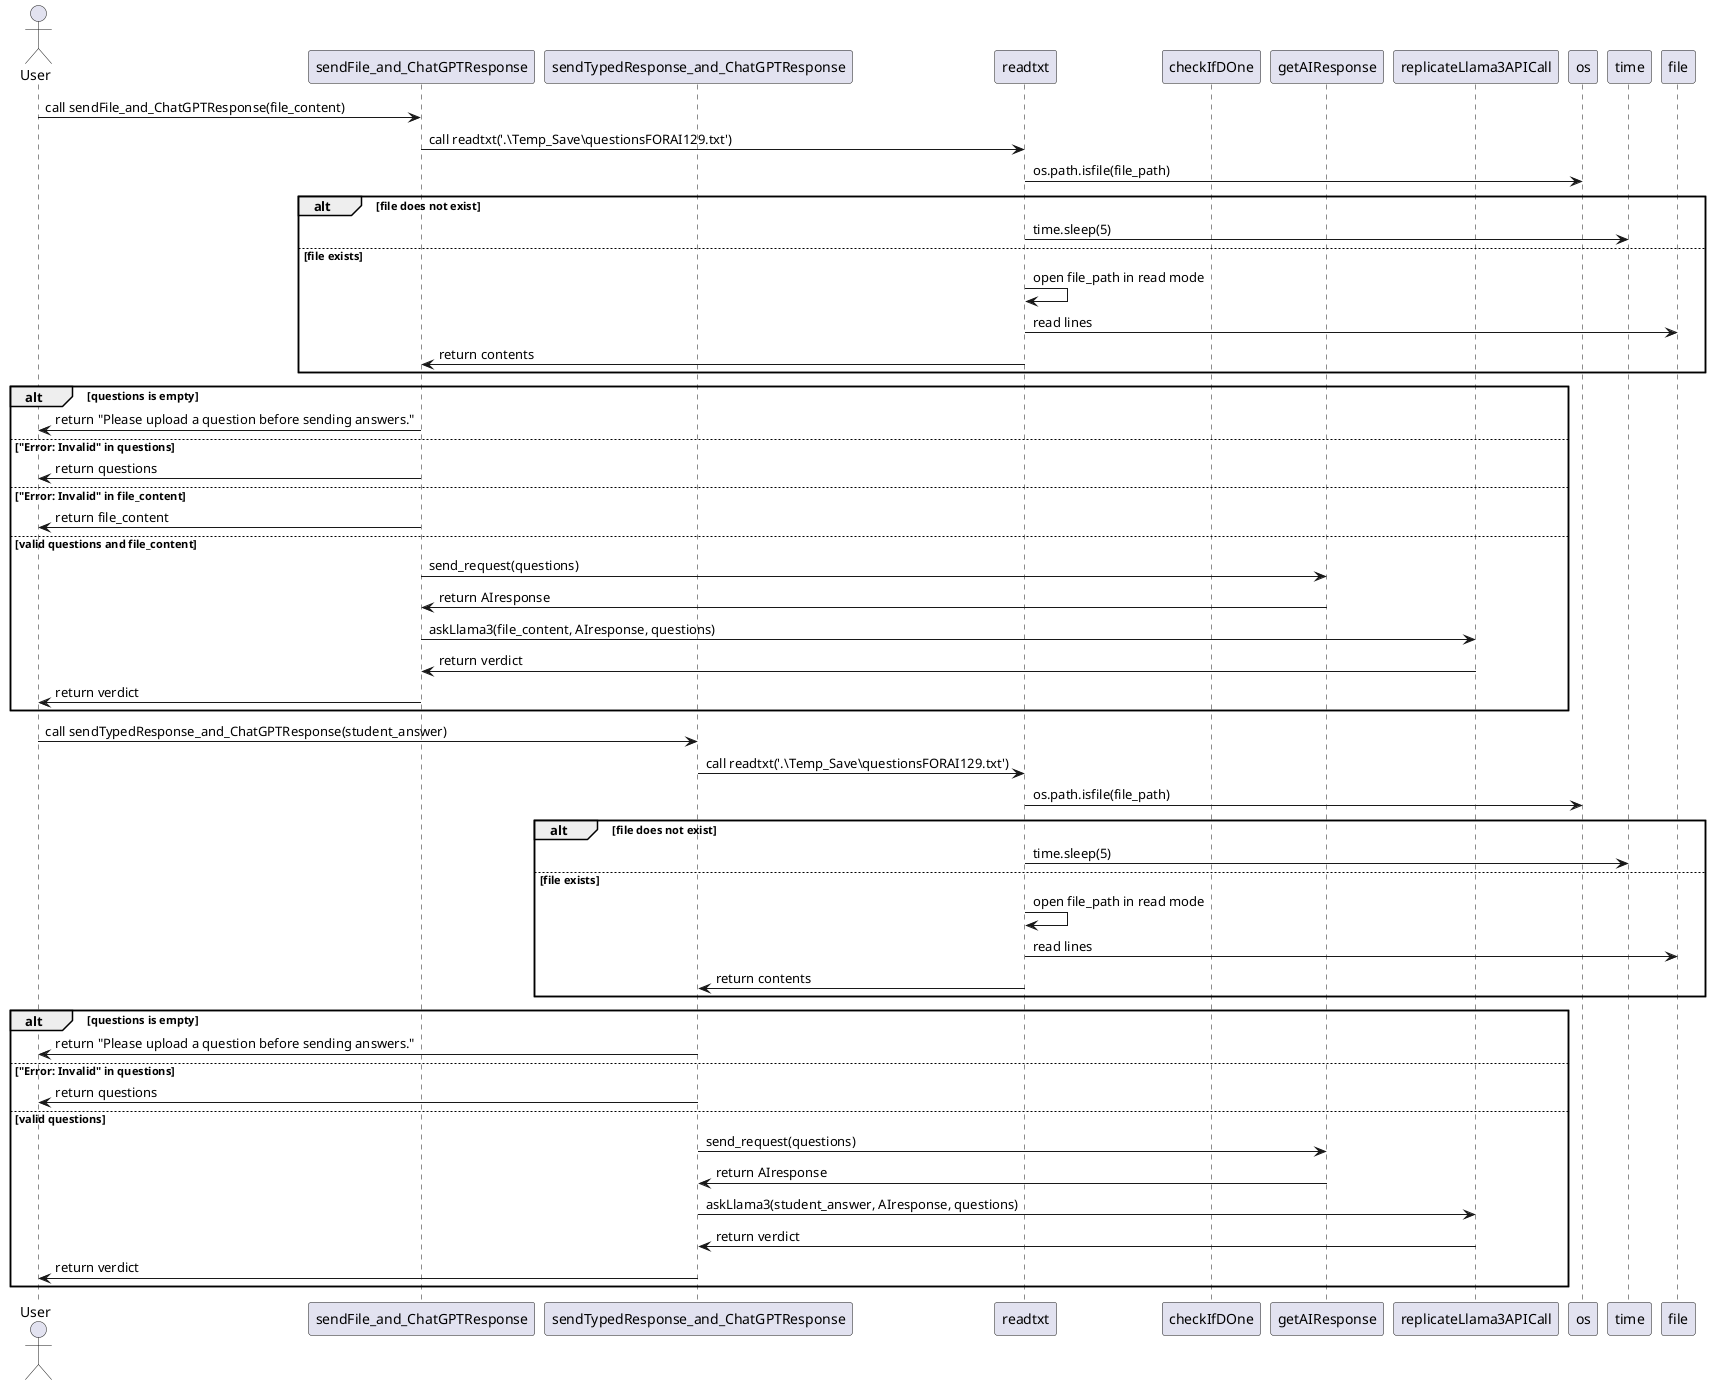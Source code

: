 @startuml
actor User

participant sendFile_and_ChatGPTResponse
participant sendTypedResponse_and_ChatGPTResponse
participant readtxt
participant checkIfDOne
participant getAIResponse
participant replicateLlama3APICall
participant os
participant time

User -> sendFile_and_ChatGPTResponse: call sendFile_and_ChatGPTResponse(file_content)
sendFile_and_ChatGPTResponse -> readtxt: call readtxt('.\Temp_Save\questionsFORAI129.txt')
readtxt -> os: os.path.isfile(file_path)
alt file does not exist
    readtxt -> time: time.sleep(5)
else file exists
    readtxt -> readtxt: open file_path in read mode
    readtxt -> file: read lines
    readtxt -> sendFile_and_ChatGPTResponse: return contents
end

alt questions is empty
    sendFile_and_ChatGPTResponse -> User: return "Please upload a question before sending answers."
else "Error: Invalid" in questions
    sendFile_and_ChatGPTResponse -> User: return questions
else "Error: Invalid" in file_content
    sendFile_and_ChatGPTResponse -> User: return file_content
else valid questions and file_content
    sendFile_and_ChatGPTResponse -> getAIResponse: send_request(questions)
    getAIResponse -> sendFile_and_ChatGPTResponse: return AIresponse
    sendFile_and_ChatGPTResponse -> replicateLlama3APICall: askLlama3(file_content, AIresponse, questions)
    replicateLlama3APICall -> sendFile_and_ChatGPTResponse: return verdict
    sendFile_and_ChatGPTResponse -> User: return verdict
end

User -> sendTypedResponse_and_ChatGPTResponse: call sendTypedResponse_and_ChatGPTResponse(student_answer)
sendTypedResponse_and_ChatGPTResponse -> readtxt: call readtxt('.\Temp_Save\questionsFORAI129.txt')
readtxt -> os: os.path.isfile(file_path)
alt file does not exist
    readtxt -> time: time.sleep(5)
else file exists
    readtxt -> readtxt: open file_path in read mode
    readtxt -> file: read lines
    readtxt -> sendTypedResponse_and_ChatGPTResponse: return contents
end

alt questions is empty
    sendTypedResponse_and_ChatGPTResponse -> User: return "Please upload a question before sending answers."
else "Error: Invalid" in questions
    sendTypedResponse_and_ChatGPTResponse -> User: return questions
else valid questions
    sendTypedResponse_and_ChatGPTResponse -> getAIResponse: send_request(questions)
    getAIResponse -> sendTypedResponse_and_ChatGPTResponse: return AIresponse
    sendTypedResponse_and_ChatGPTResponse -> replicateLlama3APICall: askLlama3(student_answer, AIresponse, questions)
    replicateLlama3APICall -> sendTypedResponse_and_ChatGPTResponse: return verdict
    sendTypedResponse_and_ChatGPTResponse -> User: return verdict
end

@enduml
